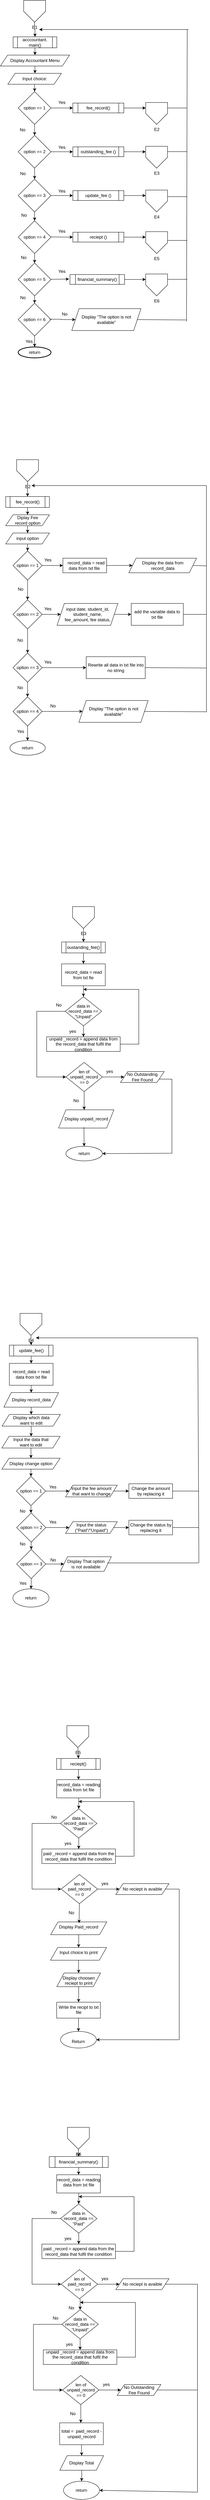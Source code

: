 <mxfile version="25.0.2">
  <diagram name="Page-1" id="mqJQ5c2kNA3ZxZKOHx-5">
    <mxGraphModel dx="1461" dy="765" grid="1" gridSize="10" guides="1" tooltips="1" connect="1" arrows="1" fold="1" page="1" pageScale="1" pageWidth="827" pageHeight="1169" math="0" shadow="0">
      <root>
        <mxCell id="0" />
        <mxCell id="1" parent="0" />
        <mxCell id="XAkVPHZbZVvvidoJhrBx-7" value="" style="edgeStyle=orthogonalEdgeStyle;rounded=0;orthogonalLoop=1;jettySize=auto;html=1;entryX=0.5;entryY=0;entryDx=0;entryDy=0;" parent="1" source="gLXPA9VZxxK_G1rtPnU9-1" target="w9K0XjlSWI4N9LO8T25b-3" edge="1">
          <mxGeometry relative="1" as="geometry">
            <mxPoint x="234" y="180" as="targetPoint" />
          </mxGeometry>
        </mxCell>
        <mxCell id="gLXPA9VZxxK_G1rtPnU9-1" value="E1" style="verticalLabelPosition=bottom;verticalAlign=top;html=1;shape=offPageConnector;rounded=0;size=0.5;" parent="1" vertex="1">
          <mxGeometry x="203" y="90" width="60" height="60" as="geometry" />
        </mxCell>
        <mxCell id="XAkVPHZbZVvvidoJhrBx-10" value="" style="edgeStyle=orthogonalEdgeStyle;rounded=0;orthogonalLoop=1;jettySize=auto;html=1;" parent="1" source="ZdBy-lXfVyhie4bruy21-1" target="XAkVPHZbZVvvidoJhrBx-1" edge="1">
          <mxGeometry relative="1" as="geometry" />
        </mxCell>
        <mxCell id="ZdBy-lXfVyhie4bruy21-1" value="option == 1" style="rhombus;whiteSpace=wrap;html=1;" parent="1" vertex="1">
          <mxGeometry x="188" y="340" width="90" height="90" as="geometry" />
        </mxCell>
        <mxCell id="XAkVPHZbZVvvidoJhrBx-12" value="" style="edgeStyle=orthogonalEdgeStyle;rounded=0;orthogonalLoop=1;jettySize=auto;html=1;" parent="1" source="XAkVPHZbZVvvidoJhrBx-1" target="XAkVPHZbZVvvidoJhrBx-2" edge="1">
          <mxGeometry relative="1" as="geometry" />
        </mxCell>
        <mxCell id="XAkVPHZbZVvvidoJhrBx-1" value="option == 2" style="rhombus;whiteSpace=wrap;html=1;" parent="1" vertex="1">
          <mxGeometry x="188" y="460" width="90" height="90" as="geometry" />
        </mxCell>
        <mxCell id="XAkVPHZbZVvvidoJhrBx-13" value="" style="edgeStyle=orthogonalEdgeStyle;rounded=0;orthogonalLoop=1;jettySize=auto;html=1;" parent="1" source="XAkVPHZbZVvvidoJhrBx-2" target="XAkVPHZbZVvvidoJhrBx-3" edge="1">
          <mxGeometry relative="1" as="geometry" />
        </mxCell>
        <mxCell id="XAkVPHZbZVvvidoJhrBx-2" value="option == 3" style="rhombus;whiteSpace=wrap;html=1;" parent="1" vertex="1">
          <mxGeometry x="188" y="580" width="90" height="90" as="geometry" />
        </mxCell>
        <mxCell id="XAkVPHZbZVvvidoJhrBx-14" value="" style="edgeStyle=orthogonalEdgeStyle;rounded=0;orthogonalLoop=1;jettySize=auto;html=1;" parent="1" source="XAkVPHZbZVvvidoJhrBx-3" target="XAkVPHZbZVvvidoJhrBx-4" edge="1">
          <mxGeometry relative="1" as="geometry" />
        </mxCell>
        <mxCell id="XAkVPHZbZVvvidoJhrBx-3" value="option == 4" style="rhombus;whiteSpace=wrap;html=1;" parent="1" vertex="1">
          <mxGeometry x="188" y="694" width="90" height="90" as="geometry" />
        </mxCell>
        <mxCell id="XAkVPHZbZVvvidoJhrBx-15" value="" style="edgeStyle=orthogonalEdgeStyle;rounded=0;orthogonalLoop=1;jettySize=auto;html=1;" parent="1" source="XAkVPHZbZVvvidoJhrBx-4" target="XAkVPHZbZVvvidoJhrBx-5" edge="1">
          <mxGeometry relative="1" as="geometry" />
        </mxCell>
        <mxCell id="XAkVPHZbZVvvidoJhrBx-4" value="option == 5" style="rhombus;whiteSpace=wrap;html=1;" parent="1" vertex="1">
          <mxGeometry x="188" y="810" width="90" height="90" as="geometry" />
        </mxCell>
        <mxCell id="sQi3oOq43hmDluVFsprl-73" value="" style="edgeStyle=orthogonalEdgeStyle;rounded=0;orthogonalLoop=1;jettySize=auto;html=1;" parent="1" source="XAkVPHZbZVvvidoJhrBx-5" target="sQi3oOq43hmDluVFsprl-72" edge="1">
          <mxGeometry relative="1" as="geometry" />
        </mxCell>
        <mxCell id="XAkVPHZbZVvvidoJhrBx-5" value="option == 6" style="rhombus;whiteSpace=wrap;html=1;" parent="1" vertex="1">
          <mxGeometry x="188" y="920" width="90" height="90" as="geometry" />
        </mxCell>
        <mxCell id="A22gA0da8D0I8UilrCp8-2" value="" style="endArrow=classic;html=1;rounded=0;exitX=1;exitY=0.5;exitDx=0;exitDy=0;entryX=0;entryY=0.5;entryDx=0;entryDy=0;" parent="1" source="ZdBy-lXfVyhie4bruy21-1" target="w9K0XjlSWI4N9LO8T25b-2" edge="1">
          <mxGeometry width="50" height="50" relative="1" as="geometry">
            <mxPoint x="463" y="410" as="sourcePoint" />
            <mxPoint x="323" y="385" as="targetPoint" />
          </mxGeometry>
        </mxCell>
        <mxCell id="A22gA0da8D0I8UilrCp8-4" value="Yes" style="text;html=1;align=center;verticalAlign=middle;whiteSpace=wrap;rounded=0;" parent="1" vertex="1">
          <mxGeometry x="278" y="355" width="60" height="30" as="geometry" />
        </mxCell>
        <mxCell id="A22gA0da8D0I8UilrCp8-5" value="" style="endArrow=classic;html=1;rounded=0;exitX=1;exitY=0.5;exitDx=0;exitDy=0;entryX=0;entryY=0.5;entryDx=0;entryDy=0;" parent="1" source="XAkVPHZbZVvvidoJhrBx-1" target="w9K0XjlSWI4N9LO8T25b-6" edge="1">
          <mxGeometry width="50" height="50" relative="1" as="geometry">
            <mxPoint x="283" y="505" as="sourcePoint" />
            <mxPoint x="323" y="505" as="targetPoint" />
          </mxGeometry>
        </mxCell>
        <mxCell id="A22gA0da8D0I8UilrCp8-7" value="Yes" style="text;html=1;align=center;verticalAlign=middle;whiteSpace=wrap;rounded=0;" parent="1" vertex="1">
          <mxGeometry x="278" y="478" width="60" height="30" as="geometry" />
        </mxCell>
        <mxCell id="A22gA0da8D0I8UilrCp8-8" value="" style="endArrow=classic;html=1;rounded=0;exitX=1;exitY=0.5;exitDx=0;exitDy=0;entryX=0;entryY=0.5;entryDx=0;entryDy=0;" parent="1" target="w9K0XjlSWI4N9LO8T25b-7" edge="1">
          <mxGeometry width="50" height="50" relative="1" as="geometry">
            <mxPoint x="278" y="625" as="sourcePoint" />
            <mxPoint x="323" y="625" as="targetPoint" />
          </mxGeometry>
        </mxCell>
        <mxCell id="A22gA0da8D0I8UilrCp8-10" value="Yes" style="text;html=1;align=center;verticalAlign=middle;whiteSpace=wrap;rounded=0;" parent="1" vertex="1">
          <mxGeometry x="278" y="598" width="60" height="30" as="geometry" />
        </mxCell>
        <mxCell id="A22gA0da8D0I8UilrCp8-11" value="" style="endArrow=classic;html=1;rounded=0;exitX=1;exitY=0.5;exitDx=0;exitDy=0;entryX=0;entryY=0.5;entryDx=0;entryDy=0;" parent="1" target="w9K0XjlSWI4N9LO8T25b-8" edge="1">
          <mxGeometry width="50" height="50" relative="1" as="geometry">
            <mxPoint x="278" y="738.5" as="sourcePoint" />
            <mxPoint x="323" y="738.5" as="targetPoint" />
          </mxGeometry>
        </mxCell>
        <mxCell id="A22gA0da8D0I8UilrCp8-13" value="Yes" style="text;html=1;align=center;verticalAlign=middle;whiteSpace=wrap;rounded=0;" parent="1" vertex="1">
          <mxGeometry x="278" y="708" width="60" height="30" as="geometry" />
        </mxCell>
        <mxCell id="A22gA0da8D0I8UilrCp8-14" value="" style="endArrow=classic;html=1;rounded=0;exitX=1;exitY=0.5;exitDx=0;exitDy=0;entryX=-0.016;entryY=0.462;entryDx=0;entryDy=0;entryPerimeter=0;" parent="1" target="w9K0XjlSWI4N9LO8T25b-9" edge="1">
          <mxGeometry width="50" height="50" relative="1" as="geometry">
            <mxPoint x="278" y="854.5" as="sourcePoint" />
            <mxPoint x="323" y="854.5" as="targetPoint" />
          </mxGeometry>
        </mxCell>
        <mxCell id="A22gA0da8D0I8UilrCp8-16" value="Yes" style="text;html=1;align=center;verticalAlign=middle;whiteSpace=wrap;rounded=0;" parent="1" vertex="1">
          <mxGeometry x="278" y="818" width="60" height="30" as="geometry" />
        </mxCell>
        <mxCell id="sQi3oOq43hmDluVFsprl-72" value="return" style="strokeWidth=2;html=1;shape=mxgraph.flowchart.start_1;whiteSpace=wrap;" parent="1" vertex="1">
          <mxGeometry x="188" y="1040" width="90" height="30" as="geometry" />
        </mxCell>
        <mxCell id="sQi3oOq43hmDluVFsprl-75" value="" style="endArrow=none;html=1;rounded=0;" parent="1" edge="1">
          <mxGeometry width="50" height="50" relative="1" as="geometry">
            <mxPoint x="650" y="970" as="sourcePoint" />
            <mxPoint x="652" y="170" as="targetPoint" />
          </mxGeometry>
        </mxCell>
        <mxCell id="w9K0XjlSWI4N9LO8T25b-18" value="" style="edgeStyle=orthogonalEdgeStyle;rounded=0;orthogonalLoop=1;jettySize=auto;html=1;entryX=0;entryY=0.25;entryDx=0;entryDy=0;" parent="1" source="w9K0XjlSWI4N9LO8T25b-2" target="w9K0XjlSWI4N9LO8T25b-12" edge="1">
          <mxGeometry relative="1" as="geometry">
            <mxPoint x="538" y="388" as="targetPoint" />
          </mxGeometry>
        </mxCell>
        <mxCell id="w9K0XjlSWI4N9LO8T25b-2" value="fee_record()" style="shape=process;whiteSpace=wrap;html=1;backgroundOutline=1;" parent="1" vertex="1">
          <mxGeometry x="338" y="371.5" width="140" height="27" as="geometry" />
        </mxCell>
        <mxCell id="vL_mrk9jbiOzZaBhHcuc-7" value="" style="edgeStyle=orthogonalEdgeStyle;rounded=0;orthogonalLoop=1;jettySize=auto;html=1;" parent="1" source="w9K0XjlSWI4N9LO8T25b-3" target="vL_mrk9jbiOzZaBhHcuc-5" edge="1">
          <mxGeometry relative="1" as="geometry" />
        </mxCell>
        <mxCell id="w9K0XjlSWI4N9LO8T25b-3" value="acccountant.&lt;br&gt;main()" style="shape=process;whiteSpace=wrap;html=1;backgroundOutline=1;" parent="1" vertex="1">
          <mxGeometry x="174" y="190" width="120" height="30" as="geometry" />
        </mxCell>
        <mxCell id="w9K0XjlSWI4N9LO8T25b-19" value="" style="edgeStyle=orthogonalEdgeStyle;rounded=0;orthogonalLoop=1;jettySize=auto;html=1;entryX=0;entryY=0.25;entryDx=0;entryDy=0;" parent="1" source="w9K0XjlSWI4N9LO8T25b-6" target="w9K0XjlSWI4N9LO8T25b-13" edge="1">
          <mxGeometry relative="1" as="geometry" />
        </mxCell>
        <mxCell id="w9K0XjlSWI4N9LO8T25b-6" value="outstanding_fee ()" style="shape=process;whiteSpace=wrap;html=1;backgroundOutline=1;" parent="1" vertex="1">
          <mxGeometry x="338" y="491.5" width="140" height="27" as="geometry" />
        </mxCell>
        <mxCell id="w9K0XjlSWI4N9LO8T25b-20" value="" style="edgeStyle=orthogonalEdgeStyle;rounded=0;orthogonalLoop=1;jettySize=auto;html=1;entryX=0;entryY=0.25;entryDx=0;entryDy=0;" parent="1" source="w9K0XjlSWI4N9LO8T25b-7" target="w9K0XjlSWI4N9LO8T25b-14" edge="1">
          <mxGeometry relative="1" as="geometry" />
        </mxCell>
        <mxCell id="w9K0XjlSWI4N9LO8T25b-7" value="update_fee ()" style="shape=process;whiteSpace=wrap;html=1;backgroundOutline=1;" parent="1" vertex="1">
          <mxGeometry x="338" y="611.5" width="140" height="27" as="geometry" />
        </mxCell>
        <mxCell id="w9K0XjlSWI4N9LO8T25b-21" value="" style="edgeStyle=orthogonalEdgeStyle;rounded=0;orthogonalLoop=1;jettySize=auto;html=1;entryX=0;entryY=0.25;entryDx=0;entryDy=0;" parent="1" source="w9K0XjlSWI4N9LO8T25b-8" target="w9K0XjlSWI4N9LO8T25b-15" edge="1">
          <mxGeometry relative="1" as="geometry" />
        </mxCell>
        <mxCell id="w9K0XjlSWI4N9LO8T25b-8" value="reciept ()" style="shape=process;whiteSpace=wrap;html=1;backgroundOutline=1;" parent="1" vertex="1">
          <mxGeometry x="338" y="725.5" width="140" height="27" as="geometry" />
        </mxCell>
        <mxCell id="w9K0XjlSWI4N9LO8T25b-22" value="" style="edgeStyle=orthogonalEdgeStyle;rounded=0;orthogonalLoop=1;jettySize=auto;html=1;entryX=0;entryY=0.25;entryDx=0;entryDy=0;" parent="1" source="w9K0XjlSWI4N9LO8T25b-9" target="w9K0XjlSWI4N9LO8T25b-16" edge="1">
          <mxGeometry relative="1" as="geometry" />
        </mxCell>
        <mxCell id="w9K0XjlSWI4N9LO8T25b-9" value="financial_summary()" style="shape=process;whiteSpace=wrap;html=1;backgroundOutline=1;" parent="1" vertex="1">
          <mxGeometry x="330" y="841.5" width="150" height="27" as="geometry" />
        </mxCell>
        <mxCell id="w9K0XjlSWI4N9LO8T25b-11" value="Yes" style="text;html=1;align=center;verticalAlign=middle;whiteSpace=wrap;rounded=0;" parent="1" vertex="1">
          <mxGeometry x="188" y="1010" width="60" height="30" as="geometry" />
        </mxCell>
        <mxCell id="w9K0XjlSWI4N9LO8T25b-12" value="E2" style="verticalLabelPosition=bottom;verticalAlign=top;html=1;shape=offPageConnector;rounded=0;size=0.5;" parent="1" vertex="1">
          <mxGeometry x="538" y="370" width="60" height="60" as="geometry" />
        </mxCell>
        <mxCell id="w9K0XjlSWI4N9LO8T25b-13" value="E3" style="verticalLabelPosition=bottom;verticalAlign=top;html=1;shape=offPageConnector;rounded=0;size=0.5;" parent="1" vertex="1">
          <mxGeometry x="538" y="490" width="60" height="60" as="geometry" />
        </mxCell>
        <mxCell id="w9K0XjlSWI4N9LO8T25b-14" value="E4" style="verticalLabelPosition=bottom;verticalAlign=top;html=1;shape=offPageConnector;rounded=0;size=0.5;" parent="1" vertex="1">
          <mxGeometry x="538" y="610" width="60" height="60" as="geometry" />
        </mxCell>
        <mxCell id="w9K0XjlSWI4N9LO8T25b-15" value="E5" style="verticalLabelPosition=bottom;verticalAlign=top;html=1;shape=offPageConnector;rounded=0;size=0.5;" parent="1" vertex="1">
          <mxGeometry x="538" y="724" width="60" height="60" as="geometry" />
        </mxCell>
        <mxCell id="w9K0XjlSWI4N9LO8T25b-16" value="E6" style="verticalLabelPosition=bottom;verticalAlign=top;html=1;shape=offPageConnector;rounded=0;size=0.5;" parent="1" vertex="1">
          <mxGeometry x="538" y="840" width="60" height="60" as="geometry" />
        </mxCell>
        <mxCell id="w9K0XjlSWI4N9LO8T25b-23" value="" style="endArrow=classic;html=1;rounded=0;" parent="1" edge="1">
          <mxGeometry width="50" height="50" relative="1" as="geometry">
            <mxPoint x="655.5" y="170" as="sourcePoint" />
            <mxPoint x="245.5" y="170" as="targetPoint" />
          </mxGeometry>
        </mxCell>
        <mxCell id="w9K0XjlSWI4N9LO8T25b-24" value="" style="endArrow=none;html=1;rounded=0;exitX=1;exitY=0.25;exitDx=0;exitDy=0;" parent="1" source="w9K0XjlSWI4N9LO8T25b-12" edge="1">
          <mxGeometry width="50" height="50" relative="1" as="geometry">
            <mxPoint x="332" y="328" as="sourcePoint" />
            <mxPoint x="652" y="385" as="targetPoint" />
          </mxGeometry>
        </mxCell>
        <mxCell id="w9K0XjlSWI4N9LO8T25b-25" value="" style="endArrow=none;html=1;rounded=0;exitX=1;exitY=0.25;exitDx=0;exitDy=0;" parent="1" edge="1">
          <mxGeometry width="50" height="50" relative="1" as="geometry">
            <mxPoint x="598" y="504.62" as="sourcePoint" />
            <mxPoint x="652" y="504.62" as="targetPoint" />
          </mxGeometry>
        </mxCell>
        <mxCell id="w9K0XjlSWI4N9LO8T25b-26" value="" style="endArrow=none;html=1;rounded=0;exitX=1;exitY=0.25;exitDx=0;exitDy=0;" parent="1" edge="1">
          <mxGeometry width="50" height="50" relative="1" as="geometry">
            <mxPoint x="598" y="628" as="sourcePoint" />
            <mxPoint x="652" y="628" as="targetPoint" />
          </mxGeometry>
        </mxCell>
        <mxCell id="w9K0XjlSWI4N9LO8T25b-27" value="" style="endArrow=none;html=1;rounded=0;exitX=1;exitY=0.25;exitDx=0;exitDy=0;" parent="1" edge="1">
          <mxGeometry width="50" height="50" relative="1" as="geometry">
            <mxPoint x="598" y="748" as="sourcePoint" />
            <mxPoint x="652" y="748" as="targetPoint" />
          </mxGeometry>
        </mxCell>
        <mxCell id="w9K0XjlSWI4N9LO8T25b-28" value="" style="endArrow=none;html=1;rounded=0;exitX=1;exitY=0.25;exitDx=0;exitDy=0;" parent="1" edge="1">
          <mxGeometry width="50" height="50" relative="1" as="geometry">
            <mxPoint x="598" y="854.62" as="sourcePoint" />
            <mxPoint x="652" y="854.62" as="targetPoint" />
          </mxGeometry>
        </mxCell>
        <mxCell id="uuQBDsnjXpr8sZL3KADA-6" value="" style="edgeStyle=orthogonalEdgeStyle;rounded=0;orthogonalLoop=1;jettySize=auto;html=1;" parent="1" source="vL_mrk9jbiOzZaBhHcuc-1" target="uuQBDsnjXpr8sZL3KADA-2" edge="1">
          <mxGeometry relative="1" as="geometry" />
        </mxCell>
        <mxCell id="vL_mrk9jbiOzZaBhHcuc-1" value="E2" style="verticalLabelPosition=bottom;verticalAlign=top;html=1;shape=offPageConnector;rounded=0;size=0.5;" parent="1" vertex="1">
          <mxGeometry x="183.67" y="1349" width="60" height="60" as="geometry" />
        </mxCell>
        <mxCell id="vL_mrk9jbiOzZaBhHcuc-4" value="" style="edgeStyle=orthogonalEdgeStyle;rounded=0;orthogonalLoop=1;jettySize=auto;html=1;" parent="1" source="vL_mrk9jbiOzZaBhHcuc-2" target="ZdBy-lXfVyhie4bruy21-1" edge="1">
          <mxGeometry relative="1" as="geometry" />
        </mxCell>
        <mxCell id="vL_mrk9jbiOzZaBhHcuc-2" value="Input choice:" style="shape=parallelogram;perimeter=parallelogramPerimeter;whiteSpace=wrap;html=1;fixedSize=1;" parent="1" vertex="1">
          <mxGeometry x="159.5" y="290" width="147" height="30" as="geometry" />
        </mxCell>
        <mxCell id="vL_mrk9jbiOzZaBhHcuc-9" value="" style="edgeStyle=orthogonalEdgeStyle;rounded=0;orthogonalLoop=1;jettySize=auto;html=1;" parent="1" source="vL_mrk9jbiOzZaBhHcuc-5" target="vL_mrk9jbiOzZaBhHcuc-2" edge="1">
          <mxGeometry relative="1" as="geometry">
            <Array as="points">
              <mxPoint x="240" y="290" />
              <mxPoint x="240" y="290" />
            </Array>
          </mxGeometry>
        </mxCell>
        <mxCell id="vL_mrk9jbiOzZaBhHcuc-5" value="Display Accountant Menu" style="shape=parallelogram;perimeter=parallelogramPerimeter;whiteSpace=wrap;html=1;fixedSize=1;" parent="1" vertex="1">
          <mxGeometry x="139" y="240" width="190" height="30" as="geometry" />
        </mxCell>
        <mxCell id="vL_mrk9jbiOzZaBhHcuc-15" value="" style="edgeStyle=orthogonalEdgeStyle;rounded=0;orthogonalLoop=1;jettySize=auto;html=1;" parent="1" source="vL_mrk9jbiOzZaBhHcuc-10" target="vL_mrk9jbiOzZaBhHcuc-11" edge="1">
          <mxGeometry relative="1" as="geometry" />
        </mxCell>
        <mxCell id="vL_mrk9jbiOzZaBhHcuc-28" value="" style="edgeStyle=orthogonalEdgeStyle;rounded=0;orthogonalLoop=1;jettySize=auto;html=1;" parent="1" source="vL_mrk9jbiOzZaBhHcuc-10" target="vL_mrk9jbiOzZaBhHcuc-27" edge="1">
          <mxGeometry relative="1" as="geometry" />
        </mxCell>
        <mxCell id="vL_mrk9jbiOzZaBhHcuc-10" value="option == 1" style="rhombus;whiteSpace=wrap;html=1;" parent="1" vertex="1">
          <mxGeometry x="173.67" y="1599" width="80" height="80" as="geometry" />
        </mxCell>
        <mxCell id="vL_mrk9jbiOzZaBhHcuc-16" value="" style="edgeStyle=orthogonalEdgeStyle;rounded=0;orthogonalLoop=1;jettySize=auto;html=1;" parent="1" source="vL_mrk9jbiOzZaBhHcuc-11" target="vL_mrk9jbiOzZaBhHcuc-12" edge="1">
          <mxGeometry relative="1" as="geometry" />
        </mxCell>
        <mxCell id="vL_mrk9jbiOzZaBhHcuc-32" value="" style="edgeStyle=orthogonalEdgeStyle;rounded=0;orthogonalLoop=1;jettySize=auto;html=1;" parent="1" source="vL_mrk9jbiOzZaBhHcuc-11" target="vL_mrk9jbiOzZaBhHcuc-31" edge="1">
          <mxGeometry relative="1" as="geometry" />
        </mxCell>
        <mxCell id="vL_mrk9jbiOzZaBhHcuc-11" value="option == 2" style="rhombus;whiteSpace=wrap;html=1;" parent="1" vertex="1">
          <mxGeometry x="173.67" y="1733" width="80" height="80" as="geometry" />
        </mxCell>
        <mxCell id="vL_mrk9jbiOzZaBhHcuc-17" value="" style="edgeStyle=orthogonalEdgeStyle;rounded=0;orthogonalLoop=1;jettySize=auto;html=1;" parent="1" source="vL_mrk9jbiOzZaBhHcuc-12" target="vL_mrk9jbiOzZaBhHcuc-13" edge="1">
          <mxGeometry relative="1" as="geometry" />
        </mxCell>
        <mxCell id="vL_mrk9jbiOzZaBhHcuc-37" value="" style="edgeStyle=orthogonalEdgeStyle;rounded=0;orthogonalLoop=1;jettySize=auto;html=1;" parent="1" source="vL_mrk9jbiOzZaBhHcuc-12" target="vL_mrk9jbiOzZaBhHcuc-36" edge="1">
          <mxGeometry relative="1" as="geometry" />
        </mxCell>
        <mxCell id="vL_mrk9jbiOzZaBhHcuc-12" value="option == 3" style="rhombus;whiteSpace=wrap;html=1;" parent="1" vertex="1">
          <mxGeometry x="173.67" y="1879" width="80" height="80" as="geometry" />
        </mxCell>
        <mxCell id="vL_mrk9jbiOzZaBhHcuc-39" value="" style="edgeStyle=orthogonalEdgeStyle;rounded=0;orthogonalLoop=1;jettySize=auto;html=1;" parent="1" source="vL_mrk9jbiOzZaBhHcuc-13" target="vL_mrk9jbiOzZaBhHcuc-38" edge="1">
          <mxGeometry relative="1" as="geometry" />
        </mxCell>
        <mxCell id="vL_mrk9jbiOzZaBhHcuc-49" value="" style="edgeStyle=orthogonalEdgeStyle;rounded=0;orthogonalLoop=1;jettySize=auto;html=1;" parent="1" source="vL_mrk9jbiOzZaBhHcuc-13" target="vL_mrk9jbiOzZaBhHcuc-48" edge="1">
          <mxGeometry relative="1" as="geometry" />
        </mxCell>
        <mxCell id="vL_mrk9jbiOzZaBhHcuc-13" value="option == 4" style="rhombus;whiteSpace=wrap;html=1;" parent="1" vertex="1">
          <mxGeometry x="173.67" y="1999" width="80" height="80" as="geometry" />
        </mxCell>
        <mxCell id="vL_mrk9jbiOzZaBhHcuc-25" value="" style="edgeStyle=orthogonalEdgeStyle;rounded=0;orthogonalLoop=1;jettySize=auto;html=1;" parent="1" source="vL_mrk9jbiOzZaBhHcuc-22" target="vL_mrk9jbiOzZaBhHcuc-23" edge="1">
          <mxGeometry relative="1" as="geometry" />
        </mxCell>
        <mxCell id="vL_mrk9jbiOzZaBhHcuc-22" value="Diplay Fee &lt;br&gt;record option" style="shape=parallelogram;perimeter=parallelogramPerimeter;whiteSpace=wrap;html=1;fixedSize=1;" parent="1" vertex="1">
          <mxGeometry x="153.67" y="1500" width="120" height="30" as="geometry" />
        </mxCell>
        <mxCell id="vL_mrk9jbiOzZaBhHcuc-26" value="" style="edgeStyle=orthogonalEdgeStyle;rounded=0;orthogonalLoop=1;jettySize=auto;html=1;" parent="1" source="vL_mrk9jbiOzZaBhHcuc-23" target="vL_mrk9jbiOzZaBhHcuc-10" edge="1">
          <mxGeometry relative="1" as="geometry" />
        </mxCell>
        <mxCell id="vL_mrk9jbiOzZaBhHcuc-23" value="input option" style="shape=parallelogram;perimeter=parallelogramPerimeter;whiteSpace=wrap;html=1;fixedSize=1;" parent="1" vertex="1">
          <mxGeometry x="153.67" y="1550" width="120" height="30" as="geometry" />
        </mxCell>
        <mxCell id="vL_mrk9jbiOzZaBhHcuc-30" value="" style="edgeStyle=orthogonalEdgeStyle;rounded=0;orthogonalLoop=1;jettySize=auto;html=1;" parent="1" source="vL_mrk9jbiOzZaBhHcuc-27" target="vL_mrk9jbiOzZaBhHcuc-29" edge="1">
          <mxGeometry relative="1" as="geometry" />
        </mxCell>
        <mxCell id="vL_mrk9jbiOzZaBhHcuc-27" value="&amp;nbsp; record_data = read data from txt file&amp;nbsp;" style="whiteSpace=wrap;html=1;" parent="1" vertex="1">
          <mxGeometry x="310.67" y="1619" width="120" height="40" as="geometry" />
        </mxCell>
        <mxCell id="vL_mrk9jbiOzZaBhHcuc-29" value="Display the data from &lt;br&gt;record_data" style="shape=parallelogram;perimeter=parallelogramPerimeter;whiteSpace=wrap;html=1;fixedSize=1;" parent="1" vertex="1">
          <mxGeometry x="491.67" y="1619" width="186" height="40" as="geometry" />
        </mxCell>
        <mxCell id="vL_mrk9jbiOzZaBhHcuc-34" value="" style="edgeStyle=orthogonalEdgeStyle;rounded=0;orthogonalLoop=1;jettySize=auto;html=1;" parent="1" source="vL_mrk9jbiOzZaBhHcuc-31" target="vL_mrk9jbiOzZaBhHcuc-33" edge="1">
          <mxGeometry relative="1" as="geometry" />
        </mxCell>
        <mxCell id="vL_mrk9jbiOzZaBhHcuc-31" value="input date, student_id, student_name,&lt;div&gt;fee_amount, fee status,&lt;/div&gt;" style="shape=parallelogram;perimeter=parallelogramPerimeter;whiteSpace=wrap;html=1;fixedSize=1;" parent="1" vertex="1">
          <mxGeometry x="294.67" y="1743" width="167" height="60" as="geometry" />
        </mxCell>
        <mxCell id="vL_mrk9jbiOzZaBhHcuc-33" value="add the variable data to txt file" style="whiteSpace=wrap;html=1;" parent="1" vertex="1">
          <mxGeometry x="498.3" y="1743" width="143" height="60" as="geometry" />
        </mxCell>
        <mxCell id="vL_mrk9jbiOzZaBhHcuc-36" value="Rewrite all data in txt file into no string" style="whiteSpace=wrap;html=1;" parent="1" vertex="1">
          <mxGeometry x="374.67" y="1889" width="162" height="60" as="geometry" />
        </mxCell>
        <mxCell id="vL_mrk9jbiOzZaBhHcuc-38" value="return" style="ellipse;whiteSpace=wrap;html=1;" parent="1" vertex="1">
          <mxGeometry x="165.17" y="2119" width="97" height="40" as="geometry" />
        </mxCell>
        <mxCell id="vL_mrk9jbiOzZaBhHcuc-40" value="Yes" style="text;html=1;align=center;verticalAlign=middle;resizable=0;points=[];autosize=1;strokeColor=none;fillColor=none;" parent="1" vertex="1">
          <mxGeometry x="248.67" y="1609" width="40" height="30" as="geometry" />
        </mxCell>
        <mxCell id="vL_mrk9jbiOzZaBhHcuc-41" value="Yes" style="text;html=1;align=center;verticalAlign=middle;resizable=0;points=[];autosize=1;strokeColor=none;fillColor=none;" parent="1" vertex="1">
          <mxGeometry x="248.67" y="1743" width="40" height="30" as="geometry" />
        </mxCell>
        <mxCell id="vL_mrk9jbiOzZaBhHcuc-42" value="Yes" style="text;html=1;align=center;verticalAlign=middle;resizable=0;points=[];autosize=1;strokeColor=none;fillColor=none;" parent="1" vertex="1">
          <mxGeometry x="248.67" y="1889" width="40" height="30" as="geometry" />
        </mxCell>
        <mxCell id="vL_mrk9jbiOzZaBhHcuc-43" value="No" style="text;html=1;align=center;verticalAlign=middle;resizable=0;points=[];autosize=1;strokeColor=none;fillColor=none;" parent="1" vertex="1">
          <mxGeometry x="173.67" y="1689" width="40" height="30" as="geometry" />
        </mxCell>
        <mxCell id="vL_mrk9jbiOzZaBhHcuc-44" value="No" style="text;html=1;align=center;verticalAlign=middle;resizable=0;points=[];autosize=1;strokeColor=none;fillColor=none;" parent="1" vertex="1">
          <mxGeometry x="172.67" y="1829" width="40" height="30" as="geometry" />
        </mxCell>
        <mxCell id="vL_mrk9jbiOzZaBhHcuc-45" value="No" style="text;html=1;align=center;verticalAlign=middle;resizable=0;points=[];autosize=1;strokeColor=none;fillColor=none;" parent="1" vertex="1">
          <mxGeometry x="172.67" y="1959" width="40" height="30" as="geometry" />
        </mxCell>
        <mxCell id="vL_mrk9jbiOzZaBhHcuc-46" value="Yes" style="text;html=1;align=center;verticalAlign=middle;resizable=0;points=[];autosize=1;strokeColor=none;fillColor=none;" parent="1" vertex="1">
          <mxGeometry x="173.67" y="2079" width="40" height="30" as="geometry" />
        </mxCell>
        <mxCell id="vL_mrk9jbiOzZaBhHcuc-48" value="Display &quot;The option is not available&quot;" style="shape=parallelogram;perimeter=parallelogramPerimeter;whiteSpace=wrap;html=1;fixedSize=1;" parent="1" vertex="1">
          <mxGeometry x="354.67" y="2009" width="190" height="60" as="geometry" />
        </mxCell>
        <mxCell id="vL_mrk9jbiOzZaBhHcuc-50" value="No" style="text;html=1;align=center;verticalAlign=middle;resizable=0;points=[];autosize=1;strokeColor=none;fillColor=none;" parent="1" vertex="1">
          <mxGeometry x="262.67" y="2009" width="40" height="30" as="geometry" />
        </mxCell>
        <mxCell id="vL_mrk9jbiOzZaBhHcuc-51" value="" style="endArrow=none;html=1;rounded=0;" parent="1" edge="1">
          <mxGeometry width="50" height="50" relative="1" as="geometry">
            <mxPoint x="704.67" y="2041" as="sourcePoint" />
            <mxPoint x="704.67" y="1420" as="targetPoint" />
          </mxGeometry>
        </mxCell>
        <mxCell id="vL_mrk9jbiOzZaBhHcuc-54" value="" style="endArrow=classic;html=1;rounded=0;" parent="1" edge="1">
          <mxGeometry width="50" height="50" relative="1" as="geometry">
            <mxPoint x="704.67" y="1420" as="sourcePoint" />
            <mxPoint x="224.67" y="1420" as="targetPoint" />
          </mxGeometry>
        </mxCell>
        <mxCell id="vL_mrk9jbiOzZaBhHcuc-55" value="" style="endArrow=none;html=1;rounded=0;entryX=1;entryY=0.5;entryDx=0;entryDy=0;" parent="1" target="vL_mrk9jbiOzZaBhHcuc-29" edge="1">
          <mxGeometry width="50" height="50" relative="1" as="geometry">
            <mxPoint x="704.67" y="1640" as="sourcePoint" />
            <mxPoint x="504.67" y="1650" as="targetPoint" />
          </mxGeometry>
        </mxCell>
        <mxCell id="vL_mrk9jbiOzZaBhHcuc-56" value="" style="endArrow=none;html=1;rounded=0;exitX=1;exitY=0.5;exitDx=0;exitDy=0;" parent="1" source="vL_mrk9jbiOzZaBhHcuc-33" edge="1">
          <mxGeometry width="50" height="50" relative="1" as="geometry">
            <mxPoint x="454.67" y="1920" as="sourcePoint" />
            <mxPoint x="704.67" y="1773" as="targetPoint" />
          </mxGeometry>
        </mxCell>
        <mxCell id="vL_mrk9jbiOzZaBhHcuc-57" value="" style="endArrow=none;html=1;rounded=0;exitX=1;exitY=0.5;exitDx=0;exitDy=0;" parent="1" source="vL_mrk9jbiOzZaBhHcuc-36" edge="1">
          <mxGeometry width="50" height="50" relative="1" as="geometry">
            <mxPoint x="454.67" y="1920" as="sourcePoint" />
            <mxPoint x="704.67" y="1920" as="targetPoint" />
          </mxGeometry>
        </mxCell>
        <mxCell id="vL_mrk9jbiOzZaBhHcuc-58" value="" style="endArrow=none;html=1;rounded=0;exitX=1;exitY=0.5;exitDx=0;exitDy=0;" parent="1" source="vL_mrk9jbiOzZaBhHcuc-48" edge="1">
          <mxGeometry width="50" height="50" relative="1" as="geometry">
            <mxPoint x="419.67" y="1929" as="sourcePoint" />
            <mxPoint x="704.67" y="2040" as="targetPoint" />
          </mxGeometry>
        </mxCell>
        <mxCell id="uuQBDsnjXpr8sZL3KADA-9" value="" style="edgeStyle=orthogonalEdgeStyle;rounded=0;orthogonalLoop=1;jettySize=auto;html=1;" parent="1" source="vL_mrk9jbiOzZaBhHcuc-60" target="uuQBDsnjXpr8sZL3KADA-7" edge="1">
          <mxGeometry relative="1" as="geometry" />
        </mxCell>
        <mxCell id="vL_mrk9jbiOzZaBhHcuc-60" value="E3" style="verticalLabelPosition=bottom;verticalAlign=top;html=1;shape=offPageConnector;rounded=0;size=0.5;" parent="1" vertex="1">
          <mxGeometry x="337.17" y="2574" width="60" height="60" as="geometry" />
        </mxCell>
        <mxCell id="vL_mrk9jbiOzZaBhHcuc-61" value="" style="edgeStyle=orthogonalEdgeStyle;rounded=0;orthogonalLoop=1;jettySize=auto;html=1;exitX=0.949;exitY=0.489;exitDx=0;exitDy=0;exitPerimeter=0;" parent="1" source="XAkVPHZbZVvvidoJhrBx-5" target="vL_mrk9jbiOzZaBhHcuc-62" edge="1">
          <mxGeometry relative="1" as="geometry">
            <mxPoint x="286" y="965" as="sourcePoint" />
          </mxGeometry>
        </mxCell>
        <mxCell id="vL_mrk9jbiOzZaBhHcuc-62" value="Display &quot;The option is not available&quot;" style="shape=parallelogram;perimeter=parallelogramPerimeter;whiteSpace=wrap;html=1;fixedSize=1;" parent="1" vertex="1">
          <mxGeometry x="335" y="935" width="190" height="60" as="geometry" />
        </mxCell>
        <mxCell id="vL_mrk9jbiOzZaBhHcuc-63" value="No" style="text;html=1;align=center;verticalAlign=middle;resizable=0;points=[];autosize=1;strokeColor=none;fillColor=none;" parent="1" vertex="1">
          <mxGeometry x="295" y="935" width="40" height="30" as="geometry" />
        </mxCell>
        <mxCell id="vL_mrk9jbiOzZaBhHcuc-64" value="" style="endArrow=none;html=1;rounded=0;exitX=1;exitY=0.5;exitDx=0;exitDy=0;" parent="1" source="vL_mrk9jbiOzZaBhHcuc-62" edge="1">
          <mxGeometry width="50" height="50" relative="1" as="geometry">
            <mxPoint x="452" y="855" as="sourcePoint" />
            <mxPoint x="650" y="966" as="targetPoint" />
          </mxGeometry>
        </mxCell>
        <mxCell id="vL_mrk9jbiOzZaBhHcuc-73" value="" style="edgeStyle=orthogonalEdgeStyle;rounded=0;orthogonalLoop=1;jettySize=auto;html=1;entryX=0.5;entryY=0;entryDx=0;entryDy=0;" parent="1" source="vL_mrk9jbiOzZaBhHcuc-66" target="vL_mrk9jbiOzZaBhHcuc-68" edge="1">
          <mxGeometry relative="1" as="geometry" />
        </mxCell>
        <mxCell id="vL_mrk9jbiOzZaBhHcuc-66" value="record_data = read from txt fie" style="rounded=0;whiteSpace=wrap;html=1;" parent="1" vertex="1">
          <mxGeometry x="307.0" y="2731" width="120" height="60" as="geometry" />
        </mxCell>
        <mxCell id="vL_mrk9jbiOzZaBhHcuc-67" value="unpaid _record = append data from the record_data that fulfil the condition" style="rounded=0;whiteSpace=wrap;html=1;" parent="1" vertex="1">
          <mxGeometry x="266" y="2931" width="202" height="40" as="geometry" />
        </mxCell>
        <mxCell id="vL_mrk9jbiOzZaBhHcuc-70" value="" style="edgeStyle=orthogonalEdgeStyle;rounded=0;orthogonalLoop=1;jettySize=auto;html=1;" parent="1" source="vL_mrk9jbiOzZaBhHcuc-68" target="vL_mrk9jbiOzZaBhHcuc-67" edge="1">
          <mxGeometry relative="1" as="geometry" />
        </mxCell>
        <mxCell id="vL_mrk9jbiOzZaBhHcuc-68" value="data in &lt;br&gt;record_data == &quot;Unpaid&quot;" style="rhombus;whiteSpace=wrap;html=1;" parent="1" vertex="1">
          <mxGeometry x="317.17" y="2821" width="100" height="80" as="geometry" />
        </mxCell>
        <mxCell id="vL_mrk9jbiOzZaBhHcuc-71" value="yes" style="text;html=1;align=center;verticalAlign=middle;resizable=0;points=[];autosize=1;strokeColor=none;fillColor=none;" parent="1" vertex="1">
          <mxGeometry x="317.17" y="2901" width="40" height="30" as="geometry" />
        </mxCell>
        <mxCell id="vL_mrk9jbiOzZaBhHcuc-74" value="" style="endArrow=classic;html=1;rounded=0;exitX=1;exitY=0.5;exitDx=0;exitDy=0;" parent="1" source="vL_mrk9jbiOzZaBhHcuc-67" edge="1">
          <mxGeometry width="50" height="50" relative="1" as="geometry">
            <mxPoint x="459" y="2861" as="sourcePoint" />
            <mxPoint x="367" y="2801" as="targetPoint" />
            <Array as="points">
              <mxPoint x="519" y="2951" />
              <mxPoint x="519" y="2801" />
            </Array>
          </mxGeometry>
        </mxCell>
        <mxCell id="vL_mrk9jbiOzZaBhHcuc-83" value="" style="edgeStyle=orthogonalEdgeStyle;rounded=0;orthogonalLoop=1;jettySize=auto;html=1;" parent="1" source="vL_mrk9jbiOzZaBhHcuc-77" target="vL_mrk9jbiOzZaBhHcuc-82" edge="1">
          <mxGeometry relative="1" as="geometry" />
        </mxCell>
        <mxCell id="vL_mrk9jbiOzZaBhHcuc-77" value="len of unpaid_record &lt;br&gt;== 0" style="rhombus;whiteSpace=wrap;html=1;" parent="1" vertex="1">
          <mxGeometry x="319" y="3001" width="100" height="80" as="geometry" />
        </mxCell>
        <mxCell id="vL_mrk9jbiOzZaBhHcuc-78" value="" style="endArrow=classic;html=1;rounded=0;exitX=0;exitY=0.5;exitDx=0;exitDy=0;entryX=0;entryY=0.5;entryDx=0;entryDy=0;" parent="1" source="vL_mrk9jbiOzZaBhHcuc-68" target="vL_mrk9jbiOzZaBhHcuc-77" edge="1">
          <mxGeometry width="50" height="50" relative="1" as="geometry">
            <mxPoint x="329" y="2931" as="sourcePoint" />
            <mxPoint x="379" y="2881" as="targetPoint" />
            <Array as="points">
              <mxPoint x="239.0" y="2861" />
              <mxPoint x="239.0" y="3041" />
            </Array>
          </mxGeometry>
        </mxCell>
        <mxCell id="vL_mrk9jbiOzZaBhHcuc-79" value="No" style="text;html=1;align=center;verticalAlign=middle;resizable=0;points=[];autosize=1;strokeColor=none;fillColor=none;" parent="1" vertex="1">
          <mxGeometry x="279" y="2829" width="40" height="30" as="geometry" />
        </mxCell>
        <mxCell id="vL_mrk9jbiOzZaBhHcuc-81" value="" style="endArrow=classic;html=1;rounded=0;exitX=0.5;exitY=1;exitDx=0;exitDy=0;" parent="1" source="vL_mrk9jbiOzZaBhHcuc-77" edge="1">
          <mxGeometry width="50" height="50" relative="1" as="geometry">
            <mxPoint x="349" y="3121" as="sourcePoint" />
            <mxPoint x="369" y="3131" as="targetPoint" />
          </mxGeometry>
        </mxCell>
        <mxCell id="vL_mrk9jbiOzZaBhHcuc-82" value="No Outstanding&lt;br&gt;Fee Found" style="shape=parallelogram;perimeter=parallelogramPerimeter;whiteSpace=wrap;html=1;fixedSize=1;" parent="1" vertex="1">
          <mxGeometry x="468.8" y="3026" width="120" height="30" as="geometry" />
        </mxCell>
        <mxCell id="vL_mrk9jbiOzZaBhHcuc-84" value="yes" style="text;html=1;align=center;verticalAlign=middle;whiteSpace=wrap;rounded=0;" parent="1" vertex="1">
          <mxGeometry x="408.8" y="3011" width="60" height="30" as="geometry" />
        </mxCell>
        <mxCell id="vL_mrk9jbiOzZaBhHcuc-85" value="No" style="text;html=1;align=center;verticalAlign=middle;whiteSpace=wrap;rounded=0;" parent="1" vertex="1">
          <mxGeometry x="317.17" y="3091" width="60" height="30" as="geometry" />
        </mxCell>
        <mxCell id="vL_mrk9jbiOzZaBhHcuc-86" value="Display unpaid_record" style="shape=parallelogram;perimeter=parallelogramPerimeter;whiteSpace=wrap;html=1;fixedSize=1;" parent="1" vertex="1">
          <mxGeometry x="298.84" y="3131" width="151.83" height="50" as="geometry" />
        </mxCell>
        <mxCell id="vL_mrk9jbiOzZaBhHcuc-87" value="" style="endArrow=classic;html=1;rounded=0;exitX=0.458;exitY=0.961;exitDx=0;exitDy=0;exitPerimeter=0;" parent="1" source="vL_mrk9jbiOzZaBhHcuc-86" edge="1">
          <mxGeometry width="50" height="50" relative="1" as="geometry">
            <mxPoint x="349" y="3121" as="sourcePoint" />
            <mxPoint x="369" y="3231" as="targetPoint" />
          </mxGeometry>
        </mxCell>
        <mxCell id="vL_mrk9jbiOzZaBhHcuc-88" value="return" style="ellipse;whiteSpace=wrap;html=1;" parent="1" vertex="1">
          <mxGeometry x="319" y="3231" width="100" height="40" as="geometry" />
        </mxCell>
        <mxCell id="vL_mrk9jbiOzZaBhHcuc-89" value="E4" style="verticalLabelPosition=bottom;verticalAlign=top;html=1;shape=offPageConnector;rounded=0;size=0.5;" parent="1" vertex="1">
          <mxGeometry x="193" y="3689" width="60" height="60" as="geometry" />
        </mxCell>
        <mxCell id="vL_mrk9jbiOzZaBhHcuc-94" value="" style="edgeStyle=orthogonalEdgeStyle;rounded=0;orthogonalLoop=1;jettySize=auto;html=1;" parent="1" source="vL_mrk9jbiOzZaBhHcuc-91" target="vL_mrk9jbiOzZaBhHcuc-93" edge="1">
          <mxGeometry relative="1" as="geometry" />
        </mxCell>
        <mxCell id="vL_mrk9jbiOzZaBhHcuc-91" value="record_data = read data from txt file" style="rounded=0;whiteSpace=wrap;html=1;" parent="1" vertex="1">
          <mxGeometry x="163.67" y="3826" width="120" height="60" as="geometry" />
        </mxCell>
        <mxCell id="vL_mrk9jbiOzZaBhHcuc-93" value="Display record_data" style="shape=parallelogram;perimeter=parallelogramPerimeter;whiteSpace=wrap;html=1;fixedSize=1;" parent="1" vertex="1">
          <mxGeometry x="148.67" y="3906" width="150" height="40" as="geometry" />
        </mxCell>
        <mxCell id="vL_mrk9jbiOzZaBhHcuc-95" value="" style="endArrow=classic;html=1;rounded=0;exitX=0.5;exitY=1;exitDx=0;exitDy=0;entryX=0.5;entryY=0;entryDx=0;entryDy=0;" parent="1" source="vL_mrk9jbiOzZaBhHcuc-93" target="vL_mrk9jbiOzZaBhHcuc-96" edge="1">
          <mxGeometry width="50" height="50" relative="1" as="geometry">
            <mxPoint x="229" y="3876" as="sourcePoint" />
            <mxPoint x="224" y="3976" as="targetPoint" />
          </mxGeometry>
        </mxCell>
        <mxCell id="vL_mrk9jbiOzZaBhHcuc-98" value="" style="edgeStyle=orthogonalEdgeStyle;rounded=0;orthogonalLoop=1;jettySize=auto;html=1;" parent="1" source="vL_mrk9jbiOzZaBhHcuc-96" target="vL_mrk9jbiOzZaBhHcuc-97" edge="1">
          <mxGeometry relative="1" as="geometry" />
        </mxCell>
        <mxCell id="vL_mrk9jbiOzZaBhHcuc-96" value="Display which data &lt;br&gt;want to edit" style="shape=parallelogram;perimeter=parallelogramPerimeter;whiteSpace=wrap;html=1;fixedSize=1;" parent="1" vertex="1">
          <mxGeometry x="143.67" y="3966" width="160" height="32" as="geometry" />
        </mxCell>
        <mxCell id="vL_mrk9jbiOzZaBhHcuc-100" value="" style="edgeStyle=orthogonalEdgeStyle;rounded=0;orthogonalLoop=1;jettySize=auto;html=1;" parent="1" source="vL_mrk9jbiOzZaBhHcuc-97" target="vL_mrk9jbiOzZaBhHcuc-99" edge="1">
          <mxGeometry relative="1" as="geometry" />
        </mxCell>
        <mxCell id="vL_mrk9jbiOzZaBhHcuc-97" value="Input the data that &lt;br&gt;want to edit" style="shape=parallelogram;perimeter=parallelogramPerimeter;whiteSpace=wrap;html=1;fixedSize=1;" parent="1" vertex="1">
          <mxGeometry x="143" y="4026" width="160" height="32" as="geometry" />
        </mxCell>
        <mxCell id="vL_mrk9jbiOzZaBhHcuc-102" value="" style="edgeStyle=orthogonalEdgeStyle;rounded=0;orthogonalLoop=1;jettySize=auto;html=1;" parent="1" source="vL_mrk9jbiOzZaBhHcuc-99" target="vL_mrk9jbiOzZaBhHcuc-101" edge="1">
          <mxGeometry relative="1" as="geometry" />
        </mxCell>
        <mxCell id="vL_mrk9jbiOzZaBhHcuc-99" value="Display change option" style="shape=parallelogram;perimeter=parallelogramPerimeter;whiteSpace=wrap;html=1;fixedSize=1;" parent="1" vertex="1">
          <mxGeometry x="143" y="4086" width="160" height="30" as="geometry" />
        </mxCell>
        <mxCell id="vL_mrk9jbiOzZaBhHcuc-104" value="" style="edgeStyle=orthogonalEdgeStyle;rounded=0;orthogonalLoop=1;jettySize=auto;html=1;" parent="1" source="vL_mrk9jbiOzZaBhHcuc-101" target="vL_mrk9jbiOzZaBhHcuc-103" edge="1">
          <mxGeometry relative="1" as="geometry" />
        </mxCell>
        <mxCell id="vL_mrk9jbiOzZaBhHcuc-116" value="" style="edgeStyle=orthogonalEdgeStyle;rounded=0;orthogonalLoop=1;jettySize=auto;html=1;" parent="1" source="vL_mrk9jbiOzZaBhHcuc-101" target="vL_mrk9jbiOzZaBhHcuc-115" edge="1">
          <mxGeometry relative="1" as="geometry" />
        </mxCell>
        <mxCell id="vL_mrk9jbiOzZaBhHcuc-101" value="option == 1" style="rhombus;whiteSpace=wrap;html=1;" parent="1" vertex="1">
          <mxGeometry x="183" y="4136" width="80" height="80" as="geometry" />
        </mxCell>
        <mxCell id="vL_mrk9jbiOzZaBhHcuc-106" value="" style="edgeStyle=orthogonalEdgeStyle;rounded=0;orthogonalLoop=1;jettySize=auto;html=1;" parent="1" source="vL_mrk9jbiOzZaBhHcuc-103" target="vL_mrk9jbiOzZaBhHcuc-105" edge="1">
          <mxGeometry relative="1" as="geometry" />
        </mxCell>
        <mxCell id="vL_mrk9jbiOzZaBhHcuc-124" value="" style="edgeStyle=orthogonalEdgeStyle;rounded=0;orthogonalLoop=1;jettySize=auto;html=1;" parent="1" source="vL_mrk9jbiOzZaBhHcuc-103" target="vL_mrk9jbiOzZaBhHcuc-122" edge="1">
          <mxGeometry relative="1" as="geometry" />
        </mxCell>
        <mxCell id="vL_mrk9jbiOzZaBhHcuc-103" value="option == 2" style="rhombus;whiteSpace=wrap;html=1;" parent="1" vertex="1">
          <mxGeometry x="183.67" y="4236" width="80" height="80" as="geometry" />
        </mxCell>
        <mxCell id="vL_mrk9jbiOzZaBhHcuc-110" value="" style="edgeStyle=orthogonalEdgeStyle;rounded=0;orthogonalLoop=1;jettySize=auto;html=1;" parent="1" source="vL_mrk9jbiOzZaBhHcuc-105" target="vL_mrk9jbiOzZaBhHcuc-109" edge="1">
          <mxGeometry relative="1" as="geometry" />
        </mxCell>
        <mxCell id="vL_mrk9jbiOzZaBhHcuc-126" value="" style="edgeStyle=orthogonalEdgeStyle;rounded=0;orthogonalLoop=1;jettySize=auto;html=1;" parent="1" source="vL_mrk9jbiOzZaBhHcuc-105" target="vL_mrk9jbiOzZaBhHcuc-125" edge="1">
          <mxGeometry relative="1" as="geometry" />
        </mxCell>
        <mxCell id="vL_mrk9jbiOzZaBhHcuc-105" value="option == 3" style="rhombus;whiteSpace=wrap;html=1;" parent="1" vertex="1">
          <mxGeometry x="183.67" y="4336" width="80" height="80" as="geometry" />
        </mxCell>
        <mxCell id="vL_mrk9jbiOzZaBhHcuc-107" value="No" style="text;html=1;align=center;verticalAlign=middle;whiteSpace=wrap;rounded=0;" parent="1" vertex="1">
          <mxGeometry x="169.77" y="4216" width="60" height="30" as="geometry" />
        </mxCell>
        <mxCell id="vL_mrk9jbiOzZaBhHcuc-108" value="No" style="text;html=1;align=center;verticalAlign=middle;whiteSpace=wrap;rounded=0;" parent="1" vertex="1">
          <mxGeometry x="169.77" y="4306" width="60" height="30" as="geometry" />
        </mxCell>
        <mxCell id="vL_mrk9jbiOzZaBhHcuc-109" value="return" style="ellipse;whiteSpace=wrap;html=1;" parent="1" vertex="1">
          <mxGeometry x="173.39" y="4444" width="99.23" height="50" as="geometry" />
        </mxCell>
        <mxCell id="vL_mrk9jbiOzZaBhHcuc-111" value="Yes" style="text;html=1;align=center;verticalAlign=middle;whiteSpace=wrap;rounded=0;" parent="1" vertex="1">
          <mxGeometry x="170.77" y="4414" width="60" height="30" as="geometry" />
        </mxCell>
        <mxCell id="vL_mrk9jbiOzZaBhHcuc-118" value="" style="edgeStyle=orthogonalEdgeStyle;rounded=0;orthogonalLoop=1;jettySize=auto;html=1;" parent="1" source="vL_mrk9jbiOzZaBhHcuc-115" target="vL_mrk9jbiOzZaBhHcuc-117" edge="1">
          <mxGeometry relative="1" as="geometry" />
        </mxCell>
        <mxCell id="vL_mrk9jbiOzZaBhHcuc-115" value="Input the fee amount&lt;br&gt;that want to change" style="shape=parallelogram;perimeter=parallelogramPerimeter;whiteSpace=wrap;html=1;fixedSize=1;" parent="1" vertex="1">
          <mxGeometry x="318" y="4160" width="142" height="32" as="geometry" />
        </mxCell>
        <mxCell id="vL_mrk9jbiOzZaBhHcuc-117" value="Change the amount by replacing it" style="whiteSpace=wrap;html=1;" parent="1" vertex="1">
          <mxGeometry x="491.8" y="4156" width="120" height="40" as="geometry" />
        </mxCell>
        <mxCell id="vL_mrk9jbiOzZaBhHcuc-121" value="" style="edgeStyle=orthogonalEdgeStyle;rounded=0;orthogonalLoop=1;jettySize=auto;html=1;" parent="1" source="vL_mrk9jbiOzZaBhHcuc-122" target="vL_mrk9jbiOzZaBhHcuc-123" edge="1">
          <mxGeometry relative="1" as="geometry" />
        </mxCell>
        <mxCell id="vL_mrk9jbiOzZaBhHcuc-122" value="Input the status (&quot;Paid&quot;/&quot;Unpaid&quot;)" style="shape=parallelogram;perimeter=parallelogramPerimeter;whiteSpace=wrap;html=1;fixedSize=1;" parent="1" vertex="1">
          <mxGeometry x="318" y="4260" width="142" height="32" as="geometry" />
        </mxCell>
        <mxCell id="vL_mrk9jbiOzZaBhHcuc-123" value="Change the status by replacing it" style="whiteSpace=wrap;html=1;" parent="1" vertex="1">
          <mxGeometry x="491.8" y="4256" width="120" height="40" as="geometry" />
        </mxCell>
        <mxCell id="vL_mrk9jbiOzZaBhHcuc-125" value="Display That option&lt;br&gt;is not available" style="shape=parallelogram;perimeter=parallelogramPerimeter;whiteSpace=wrap;html=1;fixedSize=1;" parent="1" vertex="1">
          <mxGeometry x="303.5" y="4356" width="140.17" height="40" as="geometry" />
        </mxCell>
        <mxCell id="vL_mrk9jbiOzZaBhHcuc-127" value="" style="endArrow=none;html=1;rounded=0;" parent="1" edge="1">
          <mxGeometry width="50" height="50" relative="1" as="geometry">
            <mxPoint x="684" y="4373" as="sourcePoint" />
            <mxPoint x="681" y="3756" as="targetPoint" />
          </mxGeometry>
        </mxCell>
        <mxCell id="vL_mrk9jbiOzZaBhHcuc-128" value="" style="endArrow=none;html=1;rounded=0;" parent="1" edge="1">
          <mxGeometry width="50" height="50" relative="1" as="geometry">
            <mxPoint x="433" y="4373" as="sourcePoint" />
            <mxPoint x="683.1" y="4373" as="targetPoint" />
          </mxGeometry>
        </mxCell>
        <mxCell id="vL_mrk9jbiOzZaBhHcuc-129" value="" style="endArrow=none;html=1;rounded=0;exitX=1;exitY=0.5;exitDx=0;exitDy=0;" parent="1" source="vL_mrk9jbiOzZaBhHcuc-123" edge="1">
          <mxGeometry width="50" height="50" relative="1" as="geometry">
            <mxPoint x="564" y="4343" as="sourcePoint" />
            <mxPoint x="684" y="4276" as="targetPoint" />
          </mxGeometry>
        </mxCell>
        <mxCell id="vL_mrk9jbiOzZaBhHcuc-130" value="" style="endArrow=none;html=1;rounded=0;exitX=1;exitY=0.5;exitDx=0;exitDy=0;" parent="1" source="vL_mrk9jbiOzZaBhHcuc-117" edge="1">
          <mxGeometry width="50" height="50" relative="1" as="geometry">
            <mxPoint x="564" y="4163" as="sourcePoint" />
            <mxPoint x="684" y="4176" as="targetPoint" />
          </mxGeometry>
        </mxCell>
        <mxCell id="vL_mrk9jbiOzZaBhHcuc-131" value="" style="endArrow=classic;html=1;rounded=0;" parent="1" edge="1">
          <mxGeometry width="50" height="50" relative="1" as="geometry">
            <mxPoint x="681" y="3756" as="sourcePoint" />
            <mxPoint x="236.59" y="3756" as="targetPoint" />
          </mxGeometry>
        </mxCell>
        <mxCell id="vL_mrk9jbiOzZaBhHcuc-132" value="E5" style="verticalLabelPosition=bottom;verticalAlign=top;html=1;shape=offPageConnector;rounded=0;size=0.5;" parent="1" vertex="1">
          <mxGeometry x="321.62" y="4819" width="60" height="60" as="geometry" />
        </mxCell>
        <mxCell id="vL_mrk9jbiOzZaBhHcuc-133" value="record_data = reading data from txt file" style="whiteSpace=wrap;html=1;verticalAlign=top;rounded=0;" parent="1" vertex="1">
          <mxGeometry x="293.58" y="4967" width="120" height="50" as="geometry" />
        </mxCell>
        <mxCell id="vL_mrk9jbiOzZaBhHcuc-157" value="" style="edgeStyle=orthogonalEdgeStyle;rounded=0;orthogonalLoop=1;jettySize=auto;html=1;" parent="1" source="vL_mrk9jbiOzZaBhHcuc-135" target="vL_mrk9jbiOzZaBhHcuc-156" edge="1">
          <mxGeometry relative="1" as="geometry" />
        </mxCell>
        <mxCell id="vL_mrk9jbiOzZaBhHcuc-135" value="Display Paid_record" style="shape=parallelogram;perimeter=parallelogramPerimeter;whiteSpace=wrap;html=1;fixedSize=1;verticalAlign=top;rounded=0;" parent="1" vertex="1">
          <mxGeometry x="277.15" y="5357" width="154.04" height="35" as="geometry" />
        </mxCell>
        <mxCell id="vL_mrk9jbiOzZaBhHcuc-142" value="" style="edgeStyle=orthogonalEdgeStyle;rounded=0;orthogonalLoop=1;jettySize=auto;html=1;entryX=0.5;entryY=0;entryDx=0;entryDy=0;" parent="1" target="vL_mrk9jbiOzZaBhHcuc-145" edge="1">
          <mxGeometry relative="1" as="geometry">
            <mxPoint x="354.23" y="5017" as="sourcePoint" />
          </mxGeometry>
        </mxCell>
        <mxCell id="vL_mrk9jbiOzZaBhHcuc-143" value="paid _record = append data from the record_data that fulfil the condition" style="rounded=0;whiteSpace=wrap;html=1;" parent="1" vertex="1">
          <mxGeometry x="253.0" y="5157" width="202" height="40" as="geometry" />
        </mxCell>
        <mxCell id="vL_mrk9jbiOzZaBhHcuc-144" value="" style="edgeStyle=orthogonalEdgeStyle;rounded=0;orthogonalLoop=1;jettySize=auto;html=1;" parent="1" source="vL_mrk9jbiOzZaBhHcuc-145" target="vL_mrk9jbiOzZaBhHcuc-143" edge="1">
          <mxGeometry relative="1" as="geometry" />
        </mxCell>
        <mxCell id="vL_mrk9jbiOzZaBhHcuc-145" value="data in &lt;br&gt;record_data == &quot;Paid&quot;" style="rhombus;whiteSpace=wrap;html=1;" parent="1" vertex="1">
          <mxGeometry x="304.17" y="5047" width="100" height="80" as="geometry" />
        </mxCell>
        <mxCell id="vL_mrk9jbiOzZaBhHcuc-146" value="yes" style="text;html=1;align=center;verticalAlign=middle;resizable=0;points=[];autosize=1;strokeColor=none;fillColor=none;" parent="1" vertex="1">
          <mxGeometry x="304.17" y="5127" width="40" height="30" as="geometry" />
        </mxCell>
        <mxCell id="vL_mrk9jbiOzZaBhHcuc-147" value="" style="endArrow=classic;html=1;rounded=0;exitX=1;exitY=0.5;exitDx=0;exitDy=0;" parent="1" source="vL_mrk9jbiOzZaBhHcuc-143" edge="1">
          <mxGeometry width="50" height="50" relative="1" as="geometry">
            <mxPoint x="446" y="5087" as="sourcePoint" />
            <mxPoint x="354" y="5027" as="targetPoint" />
            <Array as="points">
              <mxPoint x="506" y="5177" />
              <mxPoint x="506" y="5027" />
            </Array>
          </mxGeometry>
        </mxCell>
        <mxCell id="vL_mrk9jbiOzZaBhHcuc-148" value="" style="edgeStyle=orthogonalEdgeStyle;rounded=0;orthogonalLoop=1;jettySize=auto;html=1;" parent="1" source="vL_mrk9jbiOzZaBhHcuc-149" target="vL_mrk9jbiOzZaBhHcuc-153" edge="1">
          <mxGeometry relative="1" as="geometry" />
        </mxCell>
        <mxCell id="vL_mrk9jbiOzZaBhHcuc-149" value="len of &lt;br&gt;paid_record &lt;br&gt;== 0" style="rhombus;whiteSpace=wrap;html=1;" parent="1" vertex="1">
          <mxGeometry x="306" y="5227" width="100" height="80" as="geometry" />
        </mxCell>
        <mxCell id="vL_mrk9jbiOzZaBhHcuc-150" value="" style="endArrow=classic;html=1;rounded=0;exitX=0;exitY=0.5;exitDx=0;exitDy=0;entryX=0;entryY=0.5;entryDx=0;entryDy=0;" parent="1" source="vL_mrk9jbiOzZaBhHcuc-145" target="vL_mrk9jbiOzZaBhHcuc-149" edge="1">
          <mxGeometry width="50" height="50" relative="1" as="geometry">
            <mxPoint x="316" y="5157" as="sourcePoint" />
            <mxPoint x="366" y="5107" as="targetPoint" />
            <Array as="points">
              <mxPoint x="226.0" y="5087" />
              <mxPoint x="226.0" y="5267" />
            </Array>
          </mxGeometry>
        </mxCell>
        <mxCell id="vL_mrk9jbiOzZaBhHcuc-151" value="No" style="text;html=1;align=center;verticalAlign=middle;resizable=0;points=[];autosize=1;strokeColor=none;fillColor=none;" parent="1" vertex="1">
          <mxGeometry x="266" y="5055" width="40" height="30" as="geometry" />
        </mxCell>
        <mxCell id="vL_mrk9jbiOzZaBhHcuc-152" value="" style="endArrow=classic;html=1;rounded=0;exitX=0.5;exitY=1;exitDx=0;exitDy=0;entryX=0.506;entryY=0.086;entryDx=0;entryDy=0;entryPerimeter=0;" parent="1" source="vL_mrk9jbiOzZaBhHcuc-149" target="vL_mrk9jbiOzZaBhHcuc-135" edge="1">
          <mxGeometry width="50" height="50" relative="1" as="geometry">
            <mxPoint x="336" y="5347" as="sourcePoint" />
            <mxPoint x="356" y="5357" as="targetPoint" />
          </mxGeometry>
        </mxCell>
        <mxCell id="vL_mrk9jbiOzZaBhHcuc-153" value="No reciept is avaible" style="shape=parallelogram;perimeter=parallelogramPerimeter;whiteSpace=wrap;html=1;fixedSize=1;" parent="1" vertex="1">
          <mxGeometry x="455.8" y="5252" width="146.16" height="30" as="geometry" />
        </mxCell>
        <mxCell id="vL_mrk9jbiOzZaBhHcuc-154" value="yes" style="text;html=1;align=center;verticalAlign=middle;whiteSpace=wrap;rounded=0;" parent="1" vertex="1">
          <mxGeometry x="395.8" y="5237" width="60" height="30" as="geometry" />
        </mxCell>
        <mxCell id="vL_mrk9jbiOzZaBhHcuc-155" value="No" style="text;html=1;align=center;verticalAlign=middle;whiteSpace=wrap;rounded=0;" parent="1" vertex="1">
          <mxGeometry x="304.17" y="5317" width="60" height="30" as="geometry" />
        </mxCell>
        <mxCell id="vL_mrk9jbiOzZaBhHcuc-160" value="" style="edgeStyle=orthogonalEdgeStyle;rounded=0;orthogonalLoop=1;jettySize=auto;html=1;" parent="1" source="vL_mrk9jbiOzZaBhHcuc-156" target="vL_mrk9jbiOzZaBhHcuc-159" edge="1">
          <mxGeometry relative="1" as="geometry" />
        </mxCell>
        <mxCell id="vL_mrk9jbiOzZaBhHcuc-156" value="Input choice to print" style="shape=parallelogram;perimeter=parallelogramPerimeter;whiteSpace=wrap;html=1;fixedSize=1;verticalAlign=top;rounded=0;" parent="1" vertex="1">
          <mxGeometry x="276.56" y="5427" width="154.04" height="35" as="geometry" />
        </mxCell>
        <mxCell id="vL_mrk9jbiOzZaBhHcuc-162" value="" style="edgeStyle=orthogonalEdgeStyle;rounded=0;orthogonalLoop=1;jettySize=auto;html=1;" parent="1" source="vL_mrk9jbiOzZaBhHcuc-159" target="vL_mrk9jbiOzZaBhHcuc-161" edge="1">
          <mxGeometry relative="1" as="geometry" />
        </mxCell>
        <mxCell id="vL_mrk9jbiOzZaBhHcuc-159" value="Display choosen reciept to print" style="shape=parallelogram;perimeter=parallelogramPerimeter;whiteSpace=wrap;html=1;fixedSize=1;verticalAlign=top;rounded=0;" parent="1" vertex="1">
          <mxGeometry x="294" y="5497" width="120" height="37.5" as="geometry" />
        </mxCell>
        <mxCell id="vL_mrk9jbiOzZaBhHcuc-164" value="" style="edgeStyle=orthogonalEdgeStyle;rounded=0;orthogonalLoop=1;jettySize=auto;html=1;" parent="1" source="vL_mrk9jbiOzZaBhHcuc-161" target="vL_mrk9jbiOzZaBhHcuc-163" edge="1">
          <mxGeometry relative="1" as="geometry" />
        </mxCell>
        <mxCell id="vL_mrk9jbiOzZaBhHcuc-161" value="Write the recipt to txt file" style="whiteSpace=wrap;html=1;verticalAlign=top;rounded=0;" parent="1" vertex="1">
          <mxGeometry x="293.58" y="5577" width="120" height="43.75" as="geometry" />
        </mxCell>
        <mxCell id="vL_mrk9jbiOzZaBhHcuc-163" value="&lt;br&gt;Return" style="ellipse;whiteSpace=wrap;html=1;verticalAlign=top;rounded=0;" parent="1" vertex="1">
          <mxGeometry x="304.17" y="5657" width="98.38" height="45.63" as="geometry" />
        </mxCell>
        <mxCell id="vL_mrk9jbiOzZaBhHcuc-166" value="E6" style="verticalLabelPosition=bottom;verticalAlign=top;html=1;shape=offPageConnector;rounded=0;size=0.5;" parent="1" vertex="1">
          <mxGeometry x="323.18" y="5920" width="60" height="60" as="geometry" />
        </mxCell>
        <mxCell id="vL_mrk9jbiOzZaBhHcuc-167" value="record_data = reading data from txt file" style="whiteSpace=wrap;html=1;verticalAlign=top;rounded=0;" parent="1" vertex="1">
          <mxGeometry x="293.58" y="6050" width="120" height="50" as="geometry" />
        </mxCell>
        <mxCell id="vL_mrk9jbiOzZaBhHcuc-168" value="" style="edgeStyle=orthogonalEdgeStyle;rounded=0;orthogonalLoop=1;jettySize=auto;html=1;entryX=0.5;entryY=0;entryDx=0;entryDy=0;" parent="1" target="vL_mrk9jbiOzZaBhHcuc-171" edge="1">
          <mxGeometry relative="1" as="geometry">
            <mxPoint x="354.23" y="6100" as="sourcePoint" />
          </mxGeometry>
        </mxCell>
        <mxCell id="vL_mrk9jbiOzZaBhHcuc-169" value="paid _record = append data from the record_data that fulfil the condition" style="rounded=0;whiteSpace=wrap;html=1;" parent="1" vertex="1">
          <mxGeometry x="253" y="6240" width="202" height="40" as="geometry" />
        </mxCell>
        <mxCell id="vL_mrk9jbiOzZaBhHcuc-170" value="" style="edgeStyle=orthogonalEdgeStyle;rounded=0;orthogonalLoop=1;jettySize=auto;html=1;" parent="1" source="vL_mrk9jbiOzZaBhHcuc-171" target="vL_mrk9jbiOzZaBhHcuc-169" edge="1">
          <mxGeometry relative="1" as="geometry" />
        </mxCell>
        <mxCell id="vL_mrk9jbiOzZaBhHcuc-171" value="data in &lt;br&gt;record_data == &quot;Paid&quot;" style="rhombus;whiteSpace=wrap;html=1;" parent="1" vertex="1">
          <mxGeometry x="304.17" y="6130" width="100" height="80" as="geometry" />
        </mxCell>
        <mxCell id="vL_mrk9jbiOzZaBhHcuc-172" value="yes" style="text;html=1;align=center;verticalAlign=middle;resizable=0;points=[];autosize=1;strokeColor=none;fillColor=none;" parent="1" vertex="1">
          <mxGeometry x="304.17" y="6210" width="40" height="30" as="geometry" />
        </mxCell>
        <mxCell id="vL_mrk9jbiOzZaBhHcuc-173" value="" style="endArrow=classic;html=1;rounded=0;exitX=1;exitY=0.5;exitDx=0;exitDy=0;" parent="1" source="vL_mrk9jbiOzZaBhHcuc-169" edge="1">
          <mxGeometry width="50" height="50" relative="1" as="geometry">
            <mxPoint x="446" y="6170" as="sourcePoint" />
            <mxPoint x="354" y="6110" as="targetPoint" />
            <Array as="points">
              <mxPoint x="506.0" y="6260" />
              <mxPoint x="506.0" y="6110" />
            </Array>
          </mxGeometry>
        </mxCell>
        <mxCell id="vL_mrk9jbiOzZaBhHcuc-174" value="" style="edgeStyle=orthogonalEdgeStyle;rounded=0;orthogonalLoop=1;jettySize=auto;html=1;" parent="1" source="vL_mrk9jbiOzZaBhHcuc-175" target="vL_mrk9jbiOzZaBhHcuc-178" edge="1">
          <mxGeometry relative="1" as="geometry" />
        </mxCell>
        <mxCell id="vL_mrk9jbiOzZaBhHcuc-175" value="len of &lt;br&gt;paid_record &lt;br&gt;== 0" style="rhombus;whiteSpace=wrap;html=1;" parent="1" vertex="1">
          <mxGeometry x="306" y="6310" width="100" height="80" as="geometry" />
        </mxCell>
        <mxCell id="vL_mrk9jbiOzZaBhHcuc-176" value="" style="endArrow=classic;html=1;rounded=0;exitX=0;exitY=0.5;exitDx=0;exitDy=0;entryX=0;entryY=0.5;entryDx=0;entryDy=0;" parent="1" source="vL_mrk9jbiOzZaBhHcuc-171" target="vL_mrk9jbiOzZaBhHcuc-175" edge="1">
          <mxGeometry width="50" height="50" relative="1" as="geometry">
            <mxPoint x="316" y="6240" as="sourcePoint" />
            <mxPoint x="366" y="6190" as="targetPoint" />
            <Array as="points">
              <mxPoint x="226" y="6170" />
              <mxPoint x="226" y="6350" />
            </Array>
          </mxGeometry>
        </mxCell>
        <mxCell id="vL_mrk9jbiOzZaBhHcuc-177" value="No" style="text;html=1;align=center;verticalAlign=middle;resizable=0;points=[];autosize=1;strokeColor=none;fillColor=none;" parent="1" vertex="1">
          <mxGeometry x="266" y="6138" width="40" height="30" as="geometry" />
        </mxCell>
        <mxCell id="vL_mrk9jbiOzZaBhHcuc-178" value="No reciept is avaible" style="shape=parallelogram;perimeter=parallelogramPerimeter;whiteSpace=wrap;html=1;fixedSize=1;" parent="1" vertex="1">
          <mxGeometry x="455.8" y="6335" width="146.16" height="30" as="geometry" />
        </mxCell>
        <mxCell id="vL_mrk9jbiOzZaBhHcuc-179" value="yes" style="text;html=1;align=center;verticalAlign=middle;whiteSpace=wrap;rounded=0;" parent="1" vertex="1">
          <mxGeometry x="395.8" y="6320" width="60" height="30" as="geometry" />
        </mxCell>
        <mxCell id="vL_mrk9jbiOzZaBhHcuc-180" value="No" style="text;html=1;align=center;verticalAlign=middle;whiteSpace=wrap;rounded=0;" parent="1" vertex="1">
          <mxGeometry x="304.17" y="6400" width="60" height="30" as="geometry" />
        </mxCell>
        <mxCell id="vL_mrk9jbiOzZaBhHcuc-184" value="" style="edgeStyle=orthogonalEdgeStyle;rounded=0;orthogonalLoop=1;jettySize=auto;html=1;entryX=0.5;entryY=0;entryDx=0;entryDy=0;" parent="1" target="vL_mrk9jbiOzZaBhHcuc-187" edge="1">
          <mxGeometry relative="1" as="geometry">
            <mxPoint x="358.03" y="6390" as="sourcePoint" />
          </mxGeometry>
        </mxCell>
        <mxCell id="vL_mrk9jbiOzZaBhHcuc-185" value="unpaid _record = append data from the record_data that fulfil the condition" style="rounded=0;whiteSpace=wrap;html=1;" parent="1" vertex="1">
          <mxGeometry x="256.8" y="6530" width="202" height="40" as="geometry" />
        </mxCell>
        <mxCell id="vL_mrk9jbiOzZaBhHcuc-186" value="" style="edgeStyle=orthogonalEdgeStyle;rounded=0;orthogonalLoop=1;jettySize=auto;html=1;" parent="1" source="vL_mrk9jbiOzZaBhHcuc-187" target="vL_mrk9jbiOzZaBhHcuc-185" edge="1">
          <mxGeometry relative="1" as="geometry" />
        </mxCell>
        <mxCell id="vL_mrk9jbiOzZaBhHcuc-187" value="data in &lt;br&gt;record_data == &quot;Unpaid&quot;" style="rhombus;whiteSpace=wrap;html=1;" parent="1" vertex="1">
          <mxGeometry x="307.97" y="6420" width="100" height="80" as="geometry" />
        </mxCell>
        <mxCell id="vL_mrk9jbiOzZaBhHcuc-188" value="yes" style="text;html=1;align=center;verticalAlign=middle;resizable=0;points=[];autosize=1;strokeColor=none;fillColor=none;" parent="1" vertex="1">
          <mxGeometry x="307.97" y="6500" width="40" height="30" as="geometry" />
        </mxCell>
        <mxCell id="vL_mrk9jbiOzZaBhHcuc-189" value="" style="endArrow=classic;html=1;rounded=0;exitX=1;exitY=0.5;exitDx=0;exitDy=0;" parent="1" source="vL_mrk9jbiOzZaBhHcuc-185" edge="1">
          <mxGeometry width="50" height="50" relative="1" as="geometry">
            <mxPoint x="449.8" y="6460" as="sourcePoint" />
            <mxPoint x="357.8" y="6400" as="targetPoint" />
            <Array as="points">
              <mxPoint x="509.8" y="6550" />
              <mxPoint x="509.8" y="6400" />
            </Array>
          </mxGeometry>
        </mxCell>
        <mxCell id="vL_mrk9jbiOzZaBhHcuc-190" value="" style="edgeStyle=orthogonalEdgeStyle;rounded=0;orthogonalLoop=1;jettySize=auto;html=1;" parent="1" source="vL_mrk9jbiOzZaBhHcuc-191" target="vL_mrk9jbiOzZaBhHcuc-195" edge="1">
          <mxGeometry relative="1" as="geometry" />
        </mxCell>
        <mxCell id="vL_mrk9jbiOzZaBhHcuc-191" value="len of unpaid_record &lt;br&gt;== 0" style="rhombus;whiteSpace=wrap;html=1;" parent="1" vertex="1">
          <mxGeometry x="309.8" y="6600" width="100" height="80" as="geometry" />
        </mxCell>
        <mxCell id="vL_mrk9jbiOzZaBhHcuc-192" value="" style="endArrow=classic;html=1;rounded=0;exitX=0;exitY=0.5;exitDx=0;exitDy=0;entryX=0;entryY=0.5;entryDx=0;entryDy=0;" parent="1" source="vL_mrk9jbiOzZaBhHcuc-187" target="vL_mrk9jbiOzZaBhHcuc-191" edge="1">
          <mxGeometry width="50" height="50" relative="1" as="geometry">
            <mxPoint x="319.8" y="6530" as="sourcePoint" />
            <mxPoint x="369.8" y="6480" as="targetPoint" />
            <Array as="points">
              <mxPoint x="229.8" y="6460" />
              <mxPoint x="229.8" y="6640" />
            </Array>
          </mxGeometry>
        </mxCell>
        <mxCell id="vL_mrk9jbiOzZaBhHcuc-193" value="No" style="text;html=1;align=center;verticalAlign=middle;resizable=0;points=[];autosize=1;strokeColor=none;fillColor=none;" parent="1" vertex="1">
          <mxGeometry x="269.8" y="6428" width="40" height="30" as="geometry" />
        </mxCell>
        <mxCell id="vL_mrk9jbiOzZaBhHcuc-194" value="" style="endArrow=classic;html=1;rounded=0;exitX=0.5;exitY=1;exitDx=0;exitDy=0;" parent="1" source="vL_mrk9jbiOzZaBhHcuc-191" edge="1">
          <mxGeometry width="50" height="50" relative="1" as="geometry">
            <mxPoint x="339.8" y="6720" as="sourcePoint" />
            <mxPoint x="359.8" y="6730" as="targetPoint" />
          </mxGeometry>
        </mxCell>
        <mxCell id="vL_mrk9jbiOzZaBhHcuc-195" value="No Outstanding&lt;br&gt;Fee Found" style="shape=parallelogram;perimeter=parallelogramPerimeter;whiteSpace=wrap;html=1;fixedSize=1;" parent="1" vertex="1">
          <mxGeometry x="459.6" y="6625" width="120" height="30" as="geometry" />
        </mxCell>
        <mxCell id="vL_mrk9jbiOzZaBhHcuc-196" value="yes" style="text;html=1;align=center;verticalAlign=middle;whiteSpace=wrap;rounded=0;" parent="1" vertex="1">
          <mxGeometry x="399.6" y="6610" width="60" height="30" as="geometry" />
        </mxCell>
        <mxCell id="vL_mrk9jbiOzZaBhHcuc-197" value="No" style="text;html=1;align=center;verticalAlign=middle;whiteSpace=wrap;rounded=0;" parent="1" vertex="1">
          <mxGeometry x="307.97" y="6690" width="60" height="30" as="geometry" />
        </mxCell>
        <mxCell id="vL_mrk9jbiOzZaBhHcuc-200" value="" style="edgeStyle=orthogonalEdgeStyle;rounded=0;orthogonalLoop=1;jettySize=auto;html=1;" parent="1" source="vL_mrk9jbiOzZaBhHcuc-198" target="vL_mrk9jbiOzZaBhHcuc-199" edge="1">
          <mxGeometry relative="1" as="geometry" />
        </mxCell>
        <mxCell id="vL_mrk9jbiOzZaBhHcuc-198" value="total =&amp;nbsp; paid_record - unpaid_record" style="rounded=0;whiteSpace=wrap;html=1;" parent="1" vertex="1">
          <mxGeometry x="301.76" y="6730" width="120" height="60" as="geometry" />
        </mxCell>
        <mxCell id="vL_mrk9jbiOzZaBhHcuc-202" value="" style="edgeStyle=orthogonalEdgeStyle;rounded=0;orthogonalLoop=1;jettySize=auto;html=1;" parent="1" source="vL_mrk9jbiOzZaBhHcuc-199" target="vL_mrk9jbiOzZaBhHcuc-201" edge="1">
          <mxGeometry relative="1" as="geometry" />
        </mxCell>
        <mxCell id="vL_mrk9jbiOzZaBhHcuc-199" value="Display Total" style="shape=parallelogram;perimeter=parallelogramPerimeter;whiteSpace=wrap;html=1;fixedSize=1;rounded=0;" parent="1" vertex="1">
          <mxGeometry x="302.35" y="6820" width="120" height="40" as="geometry" />
        </mxCell>
        <mxCell id="vL_mrk9jbiOzZaBhHcuc-201" value="return" style="ellipse;whiteSpace=wrap;html=1;rounded=0;" parent="1" vertex="1">
          <mxGeometry x="312.35" y="6890" width="98.81" height="50" as="geometry" />
        </mxCell>
        <mxCell id="uuQBDsnjXpr8sZL3KADA-2" value="fee_record()" style="shape=process;whiteSpace=wrap;html=1;backgroundOutline=1;" parent="1" vertex="1">
          <mxGeometry x="153.67" y="1450" width="120" height="30" as="geometry" />
        </mxCell>
        <mxCell id="uuQBDsnjXpr8sZL3KADA-5" value="" style="endArrow=classic;html=1;rounded=0;exitX=0.5;exitY=1;exitDx=0;exitDy=0;entryX=0.5;entryY=0;entryDx=0;entryDy=0;" parent="1" source="uuQBDsnjXpr8sZL3KADA-2" target="vL_mrk9jbiOzZaBhHcuc-22" edge="1">
          <mxGeometry width="50" height="50" relative="1" as="geometry">
            <mxPoint x="290" y="1450" as="sourcePoint" />
            <mxPoint x="340" y="1400" as="targetPoint" />
          </mxGeometry>
        </mxCell>
        <mxCell id="uuQBDsnjXpr8sZL3KADA-8" value="" style="edgeStyle=orthogonalEdgeStyle;rounded=0;orthogonalLoop=1;jettySize=auto;html=1;" parent="1" source="uuQBDsnjXpr8sZL3KADA-7" target="vL_mrk9jbiOzZaBhHcuc-66" edge="1">
          <mxGeometry relative="1" as="geometry" />
        </mxCell>
        <mxCell id="uuQBDsnjXpr8sZL3KADA-7" value="oustanding_fee()" style="shape=process;whiteSpace=wrap;html=1;backgroundOutline=1;" parent="1" vertex="1">
          <mxGeometry x="307.17" y="2671" width="120" height="30" as="geometry" />
        </mxCell>
        <mxCell id="uuQBDsnjXpr8sZL3KADA-10" value="update_fee()" style="shape=process;whiteSpace=wrap;html=1;backgroundOutline=1;" parent="1" vertex="1">
          <mxGeometry x="163.67" y="3776" width="120" height="30" as="geometry" />
        </mxCell>
        <mxCell id="uuQBDsnjXpr8sZL3KADA-11" value="" style="endArrow=classic;html=1;rounded=0;exitX=0.5;exitY=1;exitDx=0;exitDy=0;entryX=0.5;entryY=0;entryDx=0;entryDy=0;" parent="1" source="uuQBDsnjXpr8sZL3KADA-10" target="vL_mrk9jbiOzZaBhHcuc-91" edge="1">
          <mxGeometry width="50" height="50" relative="1" as="geometry">
            <mxPoint x="391" y="3886" as="sourcePoint" />
            <mxPoint x="441" y="3836" as="targetPoint" />
          </mxGeometry>
        </mxCell>
        <mxCell id="uuQBDsnjXpr8sZL3KADA-12" value="" style="endArrow=classic;html=1;rounded=0;exitX=0.5;exitY=1;exitDx=0;exitDy=0;entryX=0.5;entryY=0;entryDx=0;entryDy=0;" parent="1" source="vL_mrk9jbiOzZaBhHcuc-89" target="uuQBDsnjXpr8sZL3KADA-10" edge="1">
          <mxGeometry width="50" height="50" relative="1" as="geometry">
            <mxPoint x="391" y="3886" as="sourcePoint" />
            <mxPoint x="441" y="3836" as="targetPoint" />
          </mxGeometry>
        </mxCell>
        <mxCell id="uuQBDsnjXpr8sZL3KADA-14" value="reciept()" style="shape=process;whiteSpace=wrap;html=1;backgroundOutline=1;" parent="1" vertex="1">
          <mxGeometry x="293.36" y="4909" width="120" height="30" as="geometry" />
        </mxCell>
        <mxCell id="uuQBDsnjXpr8sZL3KADA-16" value="" style="endArrow=classic;html=1;rounded=0;exitX=0.5;exitY=1;exitDx=0;exitDy=0;entryX=0.5;entryY=0;entryDx=0;entryDy=0;" parent="1" source="uuQBDsnjXpr8sZL3KADA-14" target="vL_mrk9jbiOzZaBhHcuc-133" edge="1">
          <mxGeometry width="50" height="50" relative="1" as="geometry">
            <mxPoint x="350" y="5139" as="sourcePoint" />
            <mxPoint x="400" y="5089" as="targetPoint" />
          </mxGeometry>
        </mxCell>
        <mxCell id="uuQBDsnjXpr8sZL3KADA-17" value="" style="endArrow=classic;html=1;rounded=0;exitX=0.5;exitY=1;exitDx=0;exitDy=0;entryX=0.5;entryY=0;entryDx=0;entryDy=0;" parent="1" source="vL_mrk9jbiOzZaBhHcuc-132" target="uuQBDsnjXpr8sZL3KADA-14" edge="1">
          <mxGeometry width="50" height="50" relative="1" as="geometry">
            <mxPoint x="350" y="5139" as="sourcePoint" />
            <mxPoint x="400" y="5089" as="targetPoint" />
          </mxGeometry>
        </mxCell>
        <mxCell id="uuQBDsnjXpr8sZL3KADA-18" value="financial_summary()" style="shape=process;whiteSpace=wrap;html=1;backgroundOutline=1;" parent="1" vertex="1">
          <mxGeometry x="273.19" y="6000" width="161.96" height="30" as="geometry" />
        </mxCell>
        <mxCell id="uuQBDsnjXpr8sZL3KADA-19" value="" style="endArrow=classic;html=1;rounded=0;exitX=0.5;exitY=1;exitDx=0;exitDy=0;entryX=0.5;entryY=0;entryDx=0;entryDy=0;" parent="1" source="uuQBDsnjXpr8sZL3KADA-18" target="vL_mrk9jbiOzZaBhHcuc-167" edge="1">
          <mxGeometry width="50" height="50" relative="1" as="geometry">
            <mxPoint x="508.18" y="6250" as="sourcePoint" />
            <mxPoint x="558.18" y="6200" as="targetPoint" />
          </mxGeometry>
        </mxCell>
        <mxCell id="uuQBDsnjXpr8sZL3KADA-20" value="" style="endArrow=classic;html=1;rounded=0;exitX=0.5;exitY=1;exitDx=0;exitDy=0;entryX=0.5;entryY=0;entryDx=0;entryDy=0;" parent="1" source="vL_mrk9jbiOzZaBhHcuc-166" target="uuQBDsnjXpr8sZL3KADA-18" edge="1">
          <mxGeometry width="50" height="50" relative="1" as="geometry">
            <mxPoint x="508.18" y="6080" as="sourcePoint" />
            <mxPoint x="558.18" y="6030" as="targetPoint" />
          </mxGeometry>
        </mxCell>
        <mxCell id="EClw5dalueXL9LwxfXHo-1" value="No" style="text;html=1;align=center;verticalAlign=middle;whiteSpace=wrap;rounded=0;" vertex="1" parent="1">
          <mxGeometry x="169.77" y="430" width="60" height="30" as="geometry" />
        </mxCell>
        <mxCell id="EClw5dalueXL9LwxfXHo-2" value="No" style="text;html=1;align=center;verticalAlign=middle;whiteSpace=wrap;rounded=0;" vertex="1" parent="1">
          <mxGeometry x="170.77" y="550" width="60" height="30" as="geometry" />
        </mxCell>
        <mxCell id="EClw5dalueXL9LwxfXHo-3" value="No" style="text;html=1;align=center;verticalAlign=middle;whiteSpace=wrap;rounded=0;" vertex="1" parent="1">
          <mxGeometry x="174.0" y="664" width="60" height="30" as="geometry" />
        </mxCell>
        <mxCell id="EClw5dalueXL9LwxfXHo-4" value="No" style="text;html=1;align=center;verticalAlign=middle;whiteSpace=wrap;rounded=0;" vertex="1" parent="1">
          <mxGeometry x="172.67" y="780" width="60" height="30" as="geometry" />
        </mxCell>
        <mxCell id="EClw5dalueXL9LwxfXHo-5" value="No" style="text;html=1;align=center;verticalAlign=middle;whiteSpace=wrap;rounded=0;" vertex="1" parent="1">
          <mxGeometry x="170.77" y="890" width="60" height="30" as="geometry" />
        </mxCell>
        <mxCell id="EClw5dalueXL9LwxfXHo-6" value="" style="endArrow=classic;html=1;rounded=0;exitX=1;exitY=0.75;exitDx=0;exitDy=0;entryX=1;entryY=0.5;entryDx=0;entryDy=0;" edge="1" parent="1" source="vL_mrk9jbiOzZaBhHcuc-82" target="vL_mrk9jbiOzZaBhHcuc-88">
          <mxGeometry width="50" height="50" relative="1" as="geometry">
            <mxPoint x="390" y="3220" as="sourcePoint" />
            <mxPoint x="440" y="3170" as="targetPoint" />
            <Array as="points">
              <mxPoint x="610" y="3047" />
              <mxPoint x="610" y="3250" />
            </Array>
          </mxGeometry>
        </mxCell>
        <mxCell id="EClw5dalueXL9LwxfXHo-7" value="Yes" style="text;html=1;align=center;verticalAlign=middle;whiteSpace=wrap;rounded=0;" vertex="1" parent="1">
          <mxGeometry x="253.0" y="4150" width="60" height="30" as="geometry" />
        </mxCell>
        <mxCell id="EClw5dalueXL9LwxfXHo-8" value="Yes" style="text;html=1;align=center;verticalAlign=middle;whiteSpace=wrap;rounded=0;" vertex="1" parent="1">
          <mxGeometry x="253.0" y="4246" width="60" height="30" as="geometry" />
        </mxCell>
        <mxCell id="EClw5dalueXL9LwxfXHo-9" value="No" style="text;html=1;align=center;verticalAlign=middle;whiteSpace=wrap;rounded=0;" vertex="1" parent="1">
          <mxGeometry x="253.67" y="4350" width="60" height="30" as="geometry" />
        </mxCell>
        <mxCell id="EClw5dalueXL9LwxfXHo-10" value="" style="endArrow=classic;html=1;rounded=0;exitX=1;exitY=0.5;exitDx=0;exitDy=0;entryX=1;entryY=0.5;entryDx=0;entryDy=0;" edge="1" parent="1" source="vL_mrk9jbiOzZaBhHcuc-153" target="vL_mrk9jbiOzZaBhHcuc-163">
          <mxGeometry width="50" height="50" relative="1" as="geometry">
            <mxPoint x="390" y="5620" as="sourcePoint" />
            <mxPoint x="440" y="5570" as="targetPoint" />
            <Array as="points">
              <mxPoint x="630" y="5267" />
              <mxPoint x="630" y="5680" />
            </Array>
          </mxGeometry>
        </mxCell>
        <mxCell id="EClw5dalueXL9LwxfXHo-11" value="" style="endArrow=classic;html=1;rounded=0;exitX=1;exitY=0.5;exitDx=0;exitDy=0;entryX=1;entryY=0.5;entryDx=0;entryDy=0;" edge="1" parent="1" source="vL_mrk9jbiOzZaBhHcuc-178" target="vL_mrk9jbiOzZaBhHcuc-201">
          <mxGeometry width="50" height="50" relative="1" as="geometry">
            <mxPoint x="410" y="6510" as="sourcePoint" />
            <mxPoint x="460" y="6460" as="targetPoint" />
            <Array as="points">
              <mxPoint x="680" y="6350" />
              <mxPoint x="680" y="6920" />
            </Array>
          </mxGeometry>
        </mxCell>
        <mxCell id="EClw5dalueXL9LwxfXHo-12" value="" style="endArrow=none;html=1;rounded=0;exitX=1;exitY=0.5;exitDx=0;exitDy=0;" edge="1" parent="1" source="vL_mrk9jbiOzZaBhHcuc-195">
          <mxGeometry width="50" height="50" relative="1" as="geometry">
            <mxPoint x="410" y="6610" as="sourcePoint" />
            <mxPoint x="680" y="6640" as="targetPoint" />
          </mxGeometry>
        </mxCell>
      </root>
    </mxGraphModel>
  </diagram>
</mxfile>
